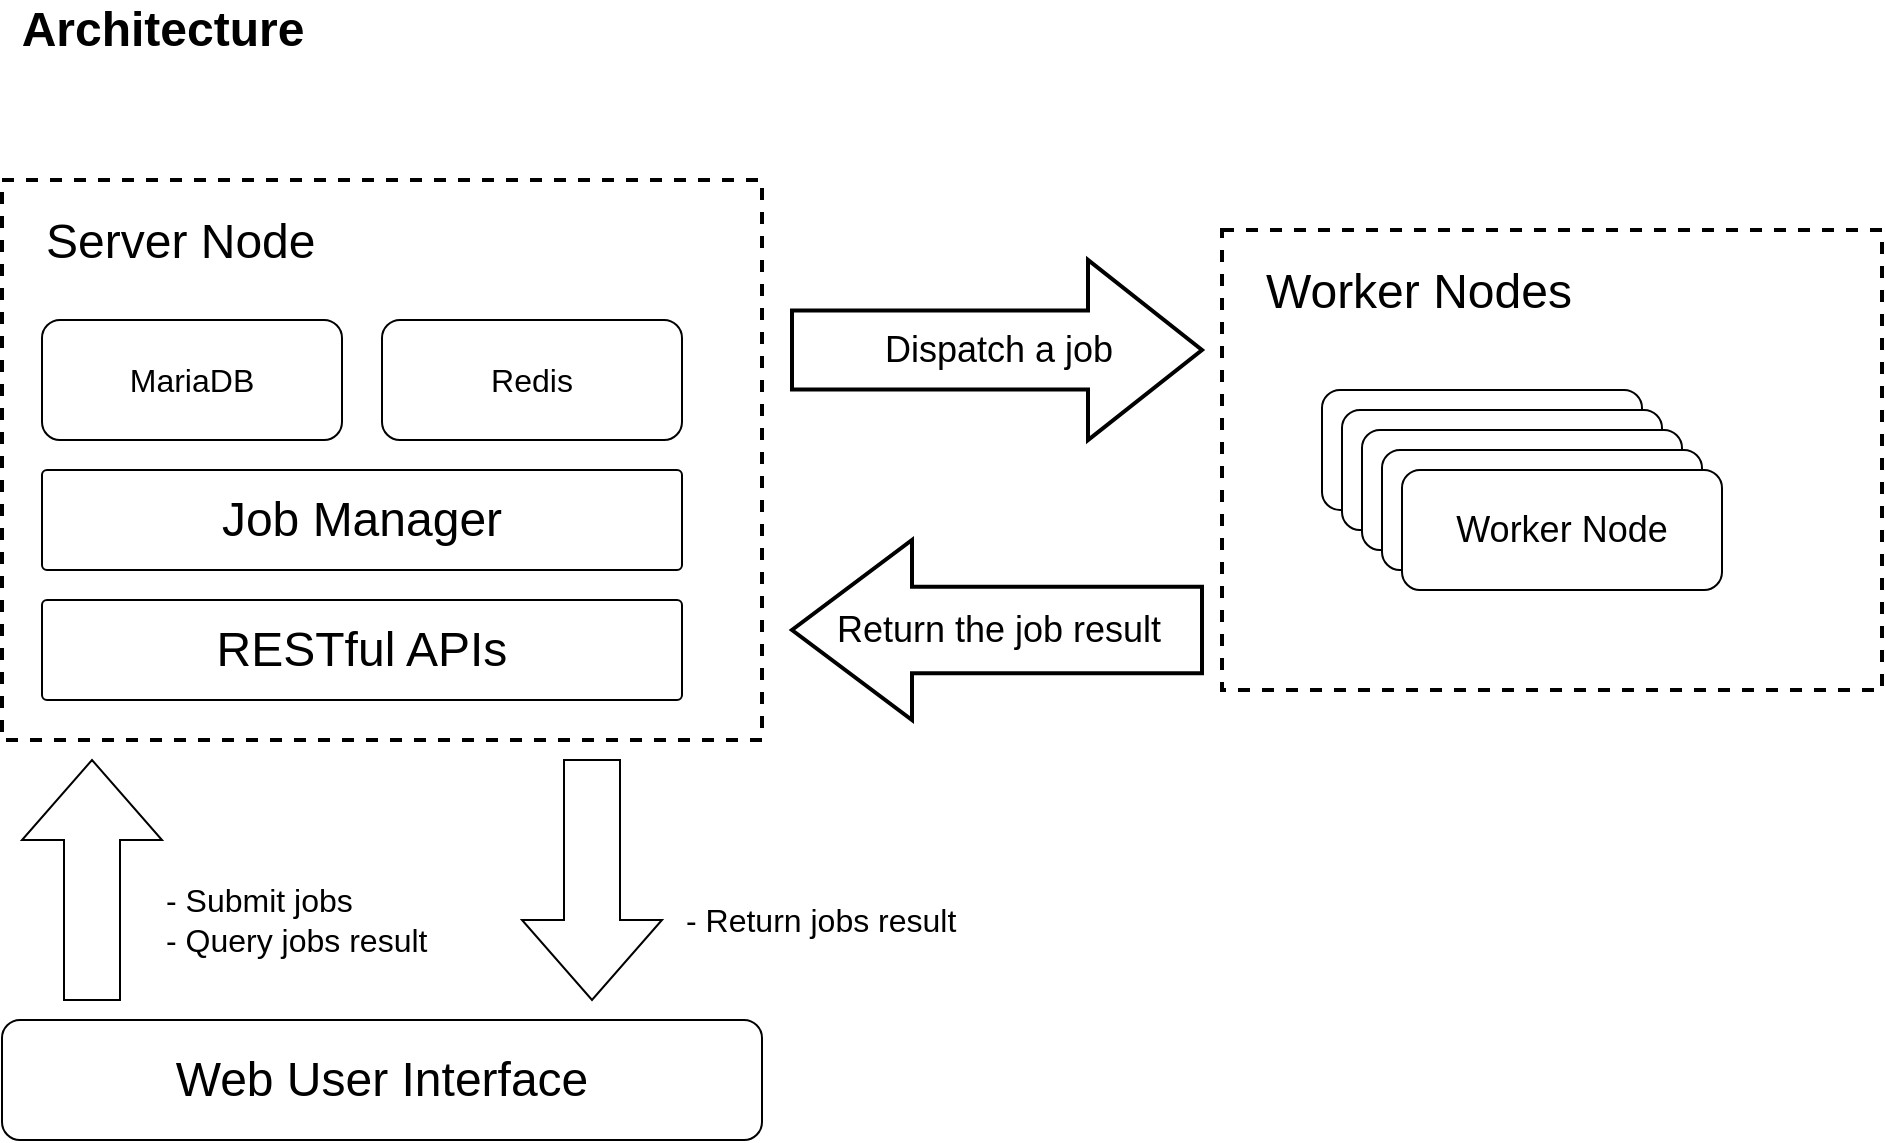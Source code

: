 <mxfile version="13.9.1" type="github"><diagram id="QzmgXXAo4VwA-1DjOfG2" name="Page-1"><mxGraphModel dx="1422" dy="832" grid="1" gridSize="10" guides="1" tooltips="1" connect="1" arrows="1" fold="1" page="1" pageScale="1" pageWidth="850" pageHeight="1100" math="0" shadow="0"><root><mxCell id="0"/><mxCell id="1" parent="0"/><mxCell id="m7dSKkvTJnaMtns3MKiU-19" value="" style="rounded=0;whiteSpace=wrap;html=1;strokeWidth=2;fontSize=16;align=center;dashed=1;fillColor=none;" vertex="1" parent="1"><mxGeometry x="30" y="140" width="380" height="280" as="geometry"/></mxCell><mxCell id="m7dSKkvTJnaMtns3MKiU-1" value="Architecture&lt;br style=&quot;font-size: 24px;&quot;&gt;" style="text;html=1;align=center;verticalAlign=middle;resizable=0;points=[];autosize=1;fontSize=24;fontStyle=1" vertex="1" parent="1"><mxGeometry x="30" y="50" width="160" height="30" as="geometry"/></mxCell><mxCell id="m7dSKkvTJnaMtns3MKiU-2" value="RESTful APIs" style="rounded=1;whiteSpace=wrap;html=1;fontSize=24;align=center;verticalAlign=middle;spacingLeft=0;spacingTop=0;arcSize=5;" vertex="1" parent="1"><mxGeometry x="50" y="350" width="320" height="50" as="geometry"/></mxCell><mxCell id="m7dSKkvTJnaMtns3MKiU-6" value="Web User Interface" style="rounded=1;whiteSpace=wrap;html=1;fontSize=24;" vertex="1" parent="1"><mxGeometry x="30" y="560" width="380" height="60" as="geometry"/></mxCell><mxCell id="m7dSKkvTJnaMtns3MKiU-7" value="&lt;span style=&quot;color: rgb(0, 0, 0); font-family: helvetica; font-size: 24px; font-style: normal; font-weight: 400; letter-spacing: normal; text-align: left; text-indent: 0px; text-transform: none; word-spacing: 0px; display: inline; float: none;&quot;&gt;Server Node&lt;/span&gt;" style="text;whiteSpace=wrap;html=1;fontSize=24;labelBackgroundColor=none;" vertex="1" parent="1"><mxGeometry x="50" y="150" width="160" height="40" as="geometry"/></mxCell><mxCell id="m7dSKkvTJnaMtns3MKiU-13" value="Worker Node" style="rounded=1;whiteSpace=wrap;html=1;fontSize=18;" vertex="1" parent="1"><mxGeometry x="690" y="245" width="160" height="60" as="geometry"/></mxCell><mxCell id="m7dSKkvTJnaMtns3MKiU-16" value="" style="html=1;shadow=0;dashed=0;align=center;verticalAlign=middle;shape=mxgraph.arrows2.arrow;dy=0.6;dx=40;direction=north;notch=0;fontSize=24;" vertex="1" parent="1"><mxGeometry x="40" y="430" width="70" height="120" as="geometry"/></mxCell><mxCell id="m7dSKkvTJnaMtns3MKiU-17" value="- Submit jobs&lt;br&gt;- Query jobs result" style="text;html=1;align=left;verticalAlign=middle;resizable=0;points=[];autosize=1;fontSize=16;" vertex="1" parent="1"><mxGeometry x="110" y="490" width="150" height="40" as="geometry"/></mxCell><mxCell id="m7dSKkvTJnaMtns3MKiU-18" value="MariaDB" style="rounded=1;whiteSpace=wrap;html=1;fontSize=16;align=center;" vertex="1" parent="1"><mxGeometry x="50" y="210" width="150" height="60" as="geometry"/></mxCell><mxCell id="m7dSKkvTJnaMtns3MKiU-20" value="Redis" style="rounded=1;whiteSpace=wrap;html=1;fontSize=16;align=center;" vertex="1" parent="1"><mxGeometry x="220" y="210" width="150" height="60" as="geometry"/></mxCell><mxCell id="m7dSKkvTJnaMtns3MKiU-21" value="Job Manager" style="rounded=1;whiteSpace=wrap;html=1;fontSize=24;align=center;verticalAlign=middle;spacingLeft=0;spacingTop=0;arcSize=5;" vertex="1" parent="1"><mxGeometry x="50" y="285" width="320" height="50" as="geometry"/></mxCell><mxCell id="m7dSKkvTJnaMtns3MKiU-22" value="Worker Node" style="rounded=1;whiteSpace=wrap;html=1;fontSize=18;" vertex="1" parent="1"><mxGeometry x="700" y="255" width="160" height="60" as="geometry"/></mxCell><mxCell id="m7dSKkvTJnaMtns3MKiU-23" value="Worker Node" style="rounded=1;whiteSpace=wrap;html=1;fontSize=18;" vertex="1" parent="1"><mxGeometry x="710" y="265" width="160" height="60" as="geometry"/></mxCell><mxCell id="m7dSKkvTJnaMtns3MKiU-24" value="Worker Node" style="rounded=1;whiteSpace=wrap;html=1;fontSize=18;" vertex="1" parent="1"><mxGeometry x="720" y="275" width="160" height="60" as="geometry"/></mxCell><mxCell id="m7dSKkvTJnaMtns3MKiU-25" value="Worker Node" style="rounded=1;whiteSpace=wrap;html=1;fontSize=18;" vertex="1" parent="1"><mxGeometry x="730" y="285" width="160" height="60" as="geometry"/></mxCell><mxCell id="m7dSKkvTJnaMtns3MKiU-26" value="" style="html=1;shadow=0;dashed=0;align=center;verticalAlign=middle;shape=mxgraph.arrows2.arrow;dy=0.6;dx=40;direction=north;notch=0;fontSize=24;rotation=-180;" vertex="1" parent="1"><mxGeometry x="290" y="430" width="70" height="120" as="geometry"/></mxCell><mxCell id="m7dSKkvTJnaMtns3MKiU-27" value="- Return jobs result" style="text;html=1;align=left;verticalAlign=middle;resizable=0;points=[];autosize=1;fontSize=16;" vertex="1" parent="1"><mxGeometry x="370" y="500" width="150" height="20" as="geometry"/></mxCell><mxCell id="m7dSKkvTJnaMtns3MKiU-33" value="" style="rounded=0;whiteSpace=wrap;html=1;strokeWidth=2;fontSize=16;align=center;dashed=1;fillColor=none;" vertex="1" parent="1"><mxGeometry x="640" y="165" width="330" height="230" as="geometry"/></mxCell><mxCell id="m7dSKkvTJnaMtns3MKiU-34" value="&lt;span style=&quot;font-family: &amp;#34;helvetica&amp;#34; ; font-size: 24px ; font-style: normal ; font-weight: 400 ; letter-spacing: normal ; text-align: left ; text-indent: 0px ; text-transform: none ; word-spacing: 0px ; display: inline ; float: none&quot;&gt;Worker Nodes&lt;/span&gt;" style="text;whiteSpace=wrap;html=1;fontSize=24;fillOpacity=100;rounded=0;labelBackgroundColor=none;" vertex="1" parent="1"><mxGeometry x="660" y="175" width="160" height="40" as="geometry"/></mxCell><mxCell id="m7dSKkvTJnaMtns3MKiU-36" value="Dispatch a job" style="html=1;shadow=0;dashed=0;align=center;verticalAlign=middle;shape=mxgraph.arrows2.arrow;dy=0.56;dx=57;notch=0;rounded=0;labelBackgroundColor=none;strokeWidth=2;fillColor=none;fontSize=18;fontColor=#000000;" vertex="1" parent="1"><mxGeometry x="425" y="180" width="205" height="90" as="geometry"/></mxCell><mxCell id="m7dSKkvTJnaMtns3MKiU-41" value="Return the job result" style="html=1;shadow=0;dashed=0;align=center;verticalAlign=middle;shape=mxgraph.arrows2.arrow;dy=0.52;dx=60;flipH=1;notch=0;rounded=0;labelBackgroundColor=none;strokeWidth=2;fillColor=none;fontSize=18;fontColor=#000000;" vertex="1" parent="1"><mxGeometry x="425" y="320" width="205" height="90" as="geometry"/></mxCell></root></mxGraphModel></diagram></mxfile>